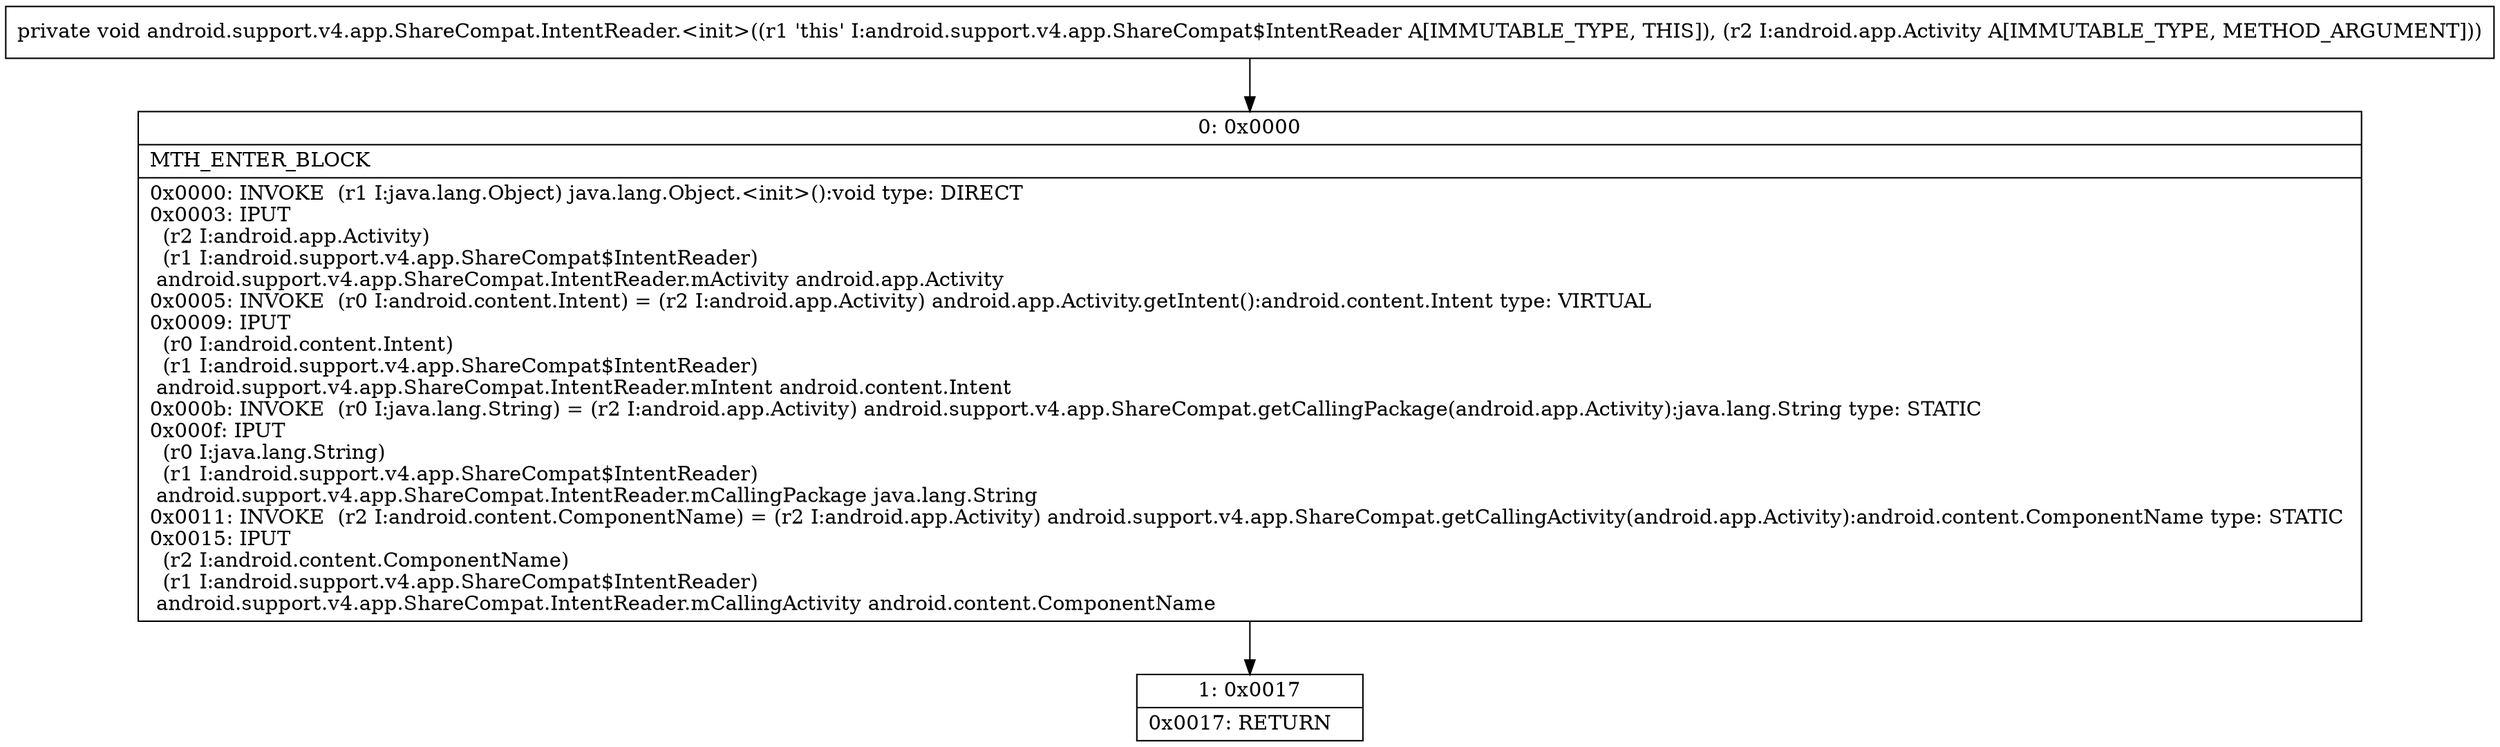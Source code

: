 digraph "CFG forandroid.support.v4.app.ShareCompat.IntentReader.\<init\>(Landroid\/app\/Activity;)V" {
Node_0 [shape=record,label="{0\:\ 0x0000|MTH_ENTER_BLOCK\l|0x0000: INVOKE  (r1 I:java.lang.Object) java.lang.Object.\<init\>():void type: DIRECT \l0x0003: IPUT  \l  (r2 I:android.app.Activity)\l  (r1 I:android.support.v4.app.ShareCompat$IntentReader)\l android.support.v4.app.ShareCompat.IntentReader.mActivity android.app.Activity \l0x0005: INVOKE  (r0 I:android.content.Intent) = (r2 I:android.app.Activity) android.app.Activity.getIntent():android.content.Intent type: VIRTUAL \l0x0009: IPUT  \l  (r0 I:android.content.Intent)\l  (r1 I:android.support.v4.app.ShareCompat$IntentReader)\l android.support.v4.app.ShareCompat.IntentReader.mIntent android.content.Intent \l0x000b: INVOKE  (r0 I:java.lang.String) = (r2 I:android.app.Activity) android.support.v4.app.ShareCompat.getCallingPackage(android.app.Activity):java.lang.String type: STATIC \l0x000f: IPUT  \l  (r0 I:java.lang.String)\l  (r1 I:android.support.v4.app.ShareCompat$IntentReader)\l android.support.v4.app.ShareCompat.IntentReader.mCallingPackage java.lang.String \l0x0011: INVOKE  (r2 I:android.content.ComponentName) = (r2 I:android.app.Activity) android.support.v4.app.ShareCompat.getCallingActivity(android.app.Activity):android.content.ComponentName type: STATIC \l0x0015: IPUT  \l  (r2 I:android.content.ComponentName)\l  (r1 I:android.support.v4.app.ShareCompat$IntentReader)\l android.support.v4.app.ShareCompat.IntentReader.mCallingActivity android.content.ComponentName \l}"];
Node_1 [shape=record,label="{1\:\ 0x0017|0x0017: RETURN   \l}"];
MethodNode[shape=record,label="{private void android.support.v4.app.ShareCompat.IntentReader.\<init\>((r1 'this' I:android.support.v4.app.ShareCompat$IntentReader A[IMMUTABLE_TYPE, THIS]), (r2 I:android.app.Activity A[IMMUTABLE_TYPE, METHOD_ARGUMENT])) }"];
MethodNode -> Node_0;
Node_0 -> Node_1;
}

